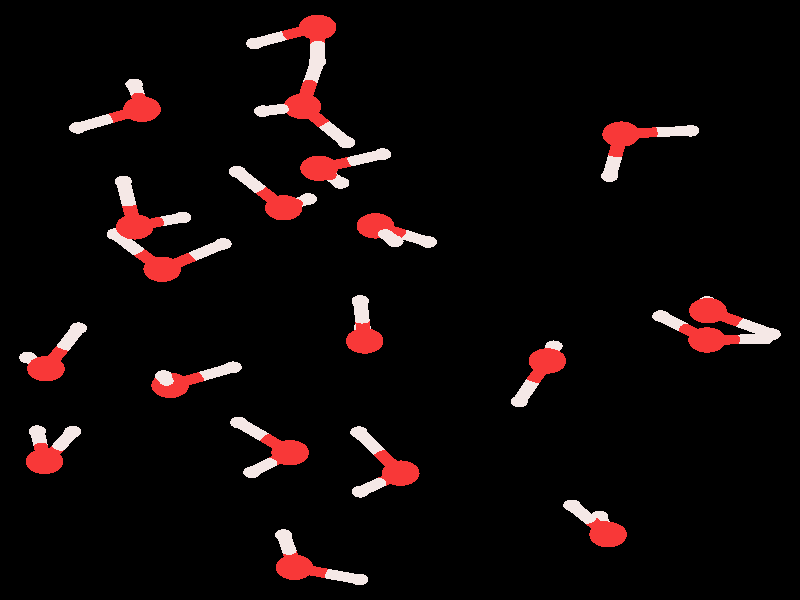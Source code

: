 #include "colors.inc"
#include "finish.inc"

global_settings {assumed_gamma 1 max_trace_level 6}
background {color White transmit 1.0}
camera {orthographic angle 0
  right -11.07*x up 12.30*y
  direction 50.00*z
  location <0,0,50.00> look_at <0,0,0>}


light_source {<  2.00,   3.00,  40.00> color White
  area_light <0.70, 0, 0>, <0, 0.70, 0>, 3, 3
  adaptive 1 jitter}
// no fog
#declare simple = finish {phong 0.7}
#declare pale = finish {ambient 0.5 diffuse 0.85 roughness 0.001 specular 0.200 }
#declare intermediate = finish {ambient 0.3 diffuse 0.6 specular 0.1 roughness 0.04}
#declare vmd = finish {ambient 0.0 diffuse 0.65 phong 0.1 phong_size 40.0 specular 0.5 }
#declare jmol = finish {ambient 0.2 diffuse 0.6 specular 1 roughness 0.001 metallic}
#declare ase2 = finish {ambient 0.05 brilliance 3 diffuse 0.6 metallic specular 0.7 roughness 0.04 reflection 0.15}
#declare ase3 = finish {ambient 0.15 brilliance 2 diffuse 0.6 metallic specular 1.0 roughness 0.001 reflection 0.0}
#declare glass = finish {ambient 0.05 diffuse 0.3 specular 1.0 roughness 0.001}
#declare glass2 = finish {ambient 0.01 diffuse 0.3 specular 1.0 reflection 0.25 roughness 0.001}
#declare Rcell = 0.050;
#declare Rbond = 0.100;

#macro atom(LOC, R, COL, TRANS, FIN)
  sphere{LOC, R texture{pigment{color COL transmit TRANS} finish{FIN}}}
#end
#macro constrain(LOC, R, COL, TRANS FIN)
union{torus{R, Rcell rotate 45*z texture{pigment{color COL transmit TRANS} finish{FIN}}}
     torus{R, Rcell rotate -45*z texture{pigment{color COL transmit TRANS} finish{FIN}}}
     translate LOC}
#end

// no cell vertices
atom(< -0.49,  -0.84,  -4.10>, 0.26, rgb <0.94, 0.04, 0.04>, 0.0, jmol) // #0
atom(< -0.55,  -0.02,  -3.60>, 0.12, rgb <0.91, 0.81, 0.79>, 0.0, jmol) // #1
atom(< -0.52,  -0.57,  -5.04>, 0.12, rgb <0.91, 0.81, 0.79>, 0.0, jmol) // #2
atom(<  2.04,  -1.25,  -5.65>, 0.26, rgb <0.94, 0.04, 0.04>, 0.0, jmol) // #3
atom(<  1.65,  -2.08,  -5.81>, 0.12, rgb <0.91, 0.81, 0.79>, 0.0, jmol) // #4
atom(<  2.13,  -0.95,  -6.53>, 0.12, rgb <0.91, 0.81, 0.79>, 0.0, jmol) // #5
atom(< -1.52,  -3.13,  -0.71>, 0.26, rgb <0.94, 0.04, 0.04>, 0.0, jmol) // #6
atom(< -2.05,  -3.53,   0.00>, 0.12, rgb <0.91, 0.81, 0.79>, 0.0, jmol) // #7
atom(< -2.23,  -2.51,  -0.95>, 0.12, rgb <0.91, 0.81, 0.79>, 0.0, jmol) // #8
atom(<  3.06,   3.40,  -3.89>, 0.26, rgb <0.94, 0.04, 0.04>, 0.0, jmol) // #9
atom(<  4.02,   3.47,  -4.12>, 0.12, rgb <0.91, 0.81, 0.79>, 0.0, jmol) // #10
atom(<  2.90,   2.54,  -4.23>, 0.12, rgb <0.91, 0.81, 0.79>, 0.0, jmol) // #11
atom(< -3.18,  -1.75,  -3.54>, 0.26, rgb <0.94, 0.04, 0.04>, 0.0, jmol) // #12
atom(< -2.31,  -1.38,  -3.69>, 0.12, rgb <0.91, 0.81, 0.79>, 0.0, jmol) // #13
atom(< -3.27,  -1.56,  -2.57>, 0.12, rgb <0.91, 0.81, 0.79>, 0.0, jmol) // #14
atom(< -1.14,   5.59,  -4.11>, 0.26, rgb <0.94, 0.04, 0.04>, 0.0, jmol) // #15
atom(< -2.01,   5.26,  -4.47>, 0.12, rgb <0.91, 0.81, 0.79>, 0.0, jmol) // #16
atom(< -1.14,   4.89,  -3.40>, 0.12, rgb <0.91, 0.81, 0.79>, 0.0, jmol) // #17
atom(<  4.26,  -0.22,  -3.48>, 0.26, rgb <0.94, 0.04, 0.04>, 0.0, jmol) // #18
atom(<  4.25,  -0.04,  -4.49>, 0.12, rgb <0.91, 0.81, 0.79>, 0.0, jmol) // #19
atom(<  5.15,  -0.70,  -3.44>, 0.12, rgb <0.91, 0.81, 0.79>, 0.0, jmol) // #20
atom(< -0.34,   1.52,  -1.61>, 0.26, rgb <0.94, 0.04, 0.04>, 0.0, jmol) // #21
atom(< -0.07,   1.20,  -0.76>, 0.12, rgb <0.91, 0.81, 0.79>, 0.0, jmol) // #22
atom(<  0.39,   1.19,  -2.10>, 0.12, rgb <0.91, 0.81, 0.79>, 0.0, jmol) // #23
atom(< -3.57,   3.91,  -5.05>, 0.26, rgb <0.94, 0.04, 0.04>, 0.0, jmol) // #24
atom(< -3.68,   4.42,  -5.82>, 0.12, rgb <0.91, 0.81, 0.79>, 0.0, jmol) // #25
atom(< -4.46,   3.53,  -4.83>, 0.12, rgb <0.91, 0.81, 0.79>, 0.0, jmol) // #26
atom(< -4.92,  -3.31,  -5.13>, 0.26, rgb <0.94, 0.04, 0.04>, 0.0, jmol) // #27
atom(< -5.02,  -2.69,  -5.83>, 0.12, rgb <0.91, 0.81, 0.79>, 0.0, jmol) // #28
atom(< -4.53,  -2.70,  -4.43>, 0.12, rgb <0.91, 0.81, 0.79>, 0.0, jmol) // #29
atom(< -1.46,  -5.48,  -2.55>, 0.26, rgb <0.94, 0.04, 0.04>, 0.0, jmol) // #30
atom(< -0.56,  -5.73,  -2.38>, 0.12, rgb <0.91, 0.81, 0.79>, 0.0, jmol) // #31
atom(< -1.61,  -4.82,  -1.83>, 0.12, rgb <0.91, 0.81, 0.79>, 0.0, jmol) // #32
atom(< -4.90,  -1.41,  -7.12>, 0.26, rgb <0.94, 0.04, 0.04>, 0.0, jmol) // #33
atom(< -5.15,  -1.18,  -8.06>, 0.12, rgb <0.91, 0.81, 0.79>, 0.0, jmol) // #34
atom(< -4.45,  -0.58,  -6.96>, 0.12, rgb <0.91, 0.81, 0.79>, 0.0, jmol) // #35
atom(<  2.88,  -4.81,  -3.99>, 0.26, rgb <0.94, 0.04, 0.04>, 0.0, jmol) // #36
atom(<  2.38,  -4.21,  -3.43>, 0.12, rgb <0.91, 0.81, 0.79>, 0.0, jmol) // #37
atom(<  2.76,  -4.44,  -4.90>, 0.12, rgb <0.91, 0.81, 0.79>, 0.0, jmol) // #38
atom(< -1.61,   1.89,  -4.83>, 0.26, rgb <0.94, 0.04, 0.04>, 0.0, jmol) // #39
atom(< -2.25,   2.63,  -4.68>, 0.12, rgb <0.91, 0.81, 0.79>, 0.0, jmol) // #40
atom(< -1.27,   2.07,  -5.75>, 0.12, rgb <0.91, 0.81, 0.79>, 0.0, jmol) // #41
atom(<  4.25,  -0.82,  -0.65>, 0.26, rgb <0.94, 0.04, 0.04>, 0.0, jmol) // #42
atom(<  5.05,  -0.79,  -1.23>, 0.12, rgb <0.91, 0.81, 0.79>, 0.0, jmol) // #43
atom(<  3.61,  -0.33,  -1.20>, 0.12, rgb <0.91, 0.81, 0.79>, 0.0, jmol) // #44
atom(< -1.35,   3.97,  -2.06>, 0.26, rgb <0.94, 0.04, 0.04>, 0.0, jmol) // #45
atom(< -1.90,   3.87,  -1.27>, 0.12, rgb <0.91, 0.81, 0.79>, 0.0, jmol) // #46
atom(< -0.74,   3.23,  -2.03>, 0.12, rgb <0.91, 0.81, 0.79>, 0.0, jmol) // #47
atom(< -3.29,   0.63,  -7.32>, 0.26, rgb <0.94, 0.04, 0.04>, 0.0, jmol) // #48
atom(< -2.45,   1.15,  -7.26>, 0.12, rgb <0.91, 0.81, 0.79>, 0.0, jmol) // #49
atom(< -3.94,   1.35,  -7.04>, 0.12, rgb <0.91, 0.81, 0.79>, 0.0, jmol) // #50
atom(<  0.01,  -3.55,  -7.72>, 0.26, rgb <0.94, 0.04, 0.04>, 0.0, jmol) // #51
atom(< -0.55,  -3.93,  -7.02>, 0.12, rgb <0.91, 0.81, 0.79>, 0.0, jmol) // #52
atom(< -0.57,  -2.71,  -7.96>, 0.12, rgb <0.91, 0.81, 0.79>, 0.0, jmol) // #53
atom(< -3.67,   1.50,  -2.37>, 0.26, rgb <0.94, 0.04, 0.04>, 0.0, jmol) // #54
atom(< -3.01,   1.69,  -3.08>, 0.12, rgb <0.91, 0.81, 0.79>, 0.0, jmol) // #55
atom(< -3.83,   2.43,  -1.98>, 0.12, rgb <0.91, 0.81, 0.79>, 0.0, jmol) // #56
atom(< -1.12,   2.70,  -7.65>, 0.26, rgb <0.94, 0.04, 0.04>, 0.0, jmol) // #57
atom(< -0.82,   2.40,  -8.52>, 0.12, rgb <0.91, 0.81, 0.79>, 0.0, jmol) // #58
atom(< -0.24,   2.99,  -7.26>, 0.12, rgb <0.91, 0.81, 0.79>, 0.0, jmol) // #59
cylinder {< -0.49,  -0.84,  -4.10>, < -0.51,  -0.70,  -4.57>, Rbond texture{pigment {color rgb <0.94, 0.04, 0.04> transmit 0.0} finish{jmol}}}
cylinder {< -0.52,  -0.57,  -5.04>, < -0.51,  -0.70,  -4.57>, Rbond texture{pigment {color rgb <0.91, 0.81, 0.79> transmit 0.0} finish{jmol}}}
cylinder {< -0.49,  -0.84,  -4.10>, < -0.52,  -0.43,  -3.85>, Rbond texture{pigment {color rgb <0.94, 0.04, 0.04> transmit 0.0} finish{jmol}}}
cylinder {< -0.55,  -0.02,  -3.60>, < -0.52,  -0.43,  -3.85>, Rbond texture{pigment {color rgb <0.91, 0.81, 0.79> transmit 0.0} finish{jmol}}}
cylinder {<  2.04,  -1.25,  -5.65>, <  2.08,  -1.10,  -6.09>, Rbond texture{pigment {color rgb <0.94, 0.04, 0.04> transmit 0.0} finish{jmol}}}
cylinder {<  2.13,  -0.95,  -6.53>, <  2.08,  -1.10,  -6.09>, Rbond texture{pigment {color rgb <0.91, 0.81, 0.79> transmit 0.0} finish{jmol}}}
cylinder {<  2.04,  -1.25,  -5.65>, <  1.84,  -1.66,  -5.73>, Rbond texture{pigment {color rgb <0.94, 0.04, 0.04> transmit 0.0} finish{jmol}}}
cylinder {<  1.65,  -2.08,  -5.81>, <  1.84,  -1.66,  -5.73>, Rbond texture{pigment {color rgb <0.91, 0.81, 0.79> transmit 0.0} finish{jmol}}}
cylinder {< -1.52,  -3.13,  -0.71>, < -1.87,  -2.82,  -0.83>, Rbond texture{pigment {color rgb <0.94, 0.04, 0.04> transmit 0.0} finish{jmol}}}
cylinder {< -2.23,  -2.51,  -0.95>, < -1.87,  -2.82,  -0.83>, Rbond texture{pigment {color rgb <0.91, 0.81, 0.79> transmit 0.0} finish{jmol}}}
cylinder {< -1.52,  -3.13,  -0.71>, < -1.78,  -3.33,  -0.35>, Rbond texture{pigment {color rgb <0.94, 0.04, 0.04> transmit 0.0} finish{jmol}}}
cylinder {< -2.05,  -3.53,   0.00>, < -1.78,  -3.33,  -0.35>, Rbond texture{pigment {color rgb <0.91, 0.81, 0.79> transmit 0.0} finish{jmol}}}
cylinder {<  3.06,   3.40,  -3.89>, <  3.54,   3.44,  -4.01>, Rbond texture{pigment {color rgb <0.94, 0.04, 0.04> transmit 0.0} finish{jmol}}}
cylinder {<  4.02,   3.47,  -4.12>, <  3.54,   3.44,  -4.01>, Rbond texture{pigment {color rgb <0.91, 0.81, 0.79> transmit 0.0} finish{jmol}}}
cylinder {<  3.06,   3.40,  -3.89>, <  2.98,   2.97,  -4.06>, Rbond texture{pigment {color rgb <0.94, 0.04, 0.04> transmit 0.0} finish{jmol}}}
cylinder {<  2.90,   2.54,  -4.23>, <  2.98,   2.97,  -4.06>, Rbond texture{pigment {color rgb <0.91, 0.81, 0.79> transmit 0.0} finish{jmol}}}
cylinder {< -3.18,  -1.75,  -3.54>, < -3.23,  -1.66,  -3.06>, Rbond texture{pigment {color rgb <0.94, 0.04, 0.04> transmit 0.0} finish{jmol}}}
cylinder {< -3.27,  -1.56,  -2.57>, < -3.23,  -1.66,  -3.06>, Rbond texture{pigment {color rgb <0.91, 0.81, 0.79> transmit 0.0} finish{jmol}}}
cylinder {< -3.18,  -1.75,  -3.54>, < -2.75,  -1.57,  -3.62>, Rbond texture{pigment {color rgb <0.94, 0.04, 0.04> transmit 0.0} finish{jmol}}}
cylinder {< -2.31,  -1.38,  -3.69>, < -2.75,  -1.57,  -3.62>, Rbond texture{pigment {color rgb <0.91, 0.81, 0.79> transmit 0.0} finish{jmol}}}
cylinder {< -1.14,   5.59,  -4.11>, < -1.14,   5.24,  -3.76>, Rbond texture{pigment {color rgb <0.94, 0.04, 0.04> transmit 0.0} finish{jmol}}}
cylinder {< -1.14,   4.89,  -3.40>, < -1.14,   5.24,  -3.76>, Rbond texture{pigment {color rgb <0.91, 0.81, 0.79> transmit 0.0} finish{jmol}}}
cylinder {< -1.14,   5.59,  -4.11>, < -1.58,   5.43,  -4.29>, Rbond texture{pigment {color rgb <0.94, 0.04, 0.04> transmit 0.0} finish{jmol}}}
cylinder {< -2.01,   5.26,  -4.47>, < -1.58,   5.43,  -4.29>, Rbond texture{pigment {color rgb <0.91, 0.81, 0.79> transmit 0.0} finish{jmol}}}
cylinder {< -1.14,   4.89,  -3.40>, < -1.25,   4.43,  -2.73>, Rbond texture{pigment {color rgb <0.91, 0.81, 0.79> transmit 0.0} finish{jmol}}}
cylinder {< -1.35,   3.97,  -2.06>, < -1.25,   4.43,  -2.73>, Rbond texture{pigment {color rgb <0.94, 0.04, 0.04> transmit 0.0} finish{jmol}}}
cylinder {<  4.26,  -0.22,  -3.48>, <  4.70,  -0.46,  -3.46>, Rbond texture{pigment {color rgb <0.94, 0.04, 0.04> transmit 0.0} finish{jmol}}}
cylinder {<  5.15,  -0.70,  -3.44>, <  4.70,  -0.46,  -3.46>, Rbond texture{pigment {color rgb <0.91, 0.81, 0.79> transmit 0.0} finish{jmol}}}
cylinder {<  4.26,  -0.22,  -3.48>, <  4.25,  -0.13,  -3.99>, Rbond texture{pigment {color rgb <0.94, 0.04, 0.04> transmit 0.0} finish{jmol}}}
cylinder {<  4.25,  -0.04,  -4.49>, <  4.25,  -0.13,  -3.99>, Rbond texture{pigment {color rgb <0.91, 0.81, 0.79> transmit 0.0} finish{jmol}}}
cylinder {< -0.34,   1.52,  -1.61>, <  0.02,   1.36,  -1.86>, Rbond texture{pigment {color rgb <0.94, 0.04, 0.04> transmit 0.0} finish{jmol}}}
cylinder {<  0.39,   1.19,  -2.10>, <  0.02,   1.36,  -1.86>, Rbond texture{pigment {color rgb <0.91, 0.81, 0.79> transmit 0.0} finish{jmol}}}
cylinder {< -0.34,   1.52,  -1.61>, < -0.21,   1.36,  -1.19>, Rbond texture{pigment {color rgb <0.94, 0.04, 0.04> transmit 0.0} finish{jmol}}}
cylinder {< -0.07,   1.20,  -0.76>, < -0.21,   1.36,  -1.19>, Rbond texture{pigment {color rgb <0.91, 0.81, 0.79> transmit 0.0} finish{jmol}}}
cylinder {< -3.57,   3.91,  -5.05>, < -3.62,   4.17,  -5.44>, Rbond texture{pigment {color rgb <0.94, 0.04, 0.04> transmit 0.0} finish{jmol}}}
cylinder {< -3.68,   4.42,  -5.82>, < -3.62,   4.17,  -5.44>, Rbond texture{pigment {color rgb <0.91, 0.81, 0.79> transmit 0.0} finish{jmol}}}
cylinder {< -3.57,   3.91,  -5.05>, < -4.01,   3.72,  -4.94>, Rbond texture{pigment {color rgb <0.94, 0.04, 0.04> transmit 0.0} finish{jmol}}}
cylinder {< -4.46,   3.53,  -4.83>, < -4.01,   3.72,  -4.94>, Rbond texture{pigment {color rgb <0.91, 0.81, 0.79> transmit 0.0} finish{jmol}}}
cylinder {< -4.92,  -3.31,  -5.13>, < -4.97,  -3.00,  -5.48>, Rbond texture{pigment {color rgb <0.94, 0.04, 0.04> transmit 0.0} finish{jmol}}}
cylinder {< -5.02,  -2.69,  -5.83>, < -4.97,  -3.00,  -5.48>, Rbond texture{pigment {color rgb <0.91, 0.81, 0.79> transmit 0.0} finish{jmol}}}
cylinder {< -4.92,  -3.31,  -5.13>, < -4.72,  -3.01,  -4.78>, Rbond texture{pigment {color rgb <0.94, 0.04, 0.04> transmit 0.0} finish{jmol}}}
cylinder {< -4.53,  -2.70,  -4.43>, < -4.72,  -3.01,  -4.78>, Rbond texture{pigment {color rgb <0.91, 0.81, 0.79> transmit 0.0} finish{jmol}}}
cylinder {< -1.46,  -5.48,  -2.55>, < -1.01,  -5.61,  -2.47>, Rbond texture{pigment {color rgb <0.94, 0.04, 0.04> transmit 0.0} finish{jmol}}}
cylinder {< -0.56,  -5.73,  -2.38>, < -1.01,  -5.61,  -2.47>, Rbond texture{pigment {color rgb <0.91, 0.81, 0.79> transmit 0.0} finish{jmol}}}
cylinder {< -1.46,  -5.48,  -2.55>, < -1.53,  -5.15,  -2.19>, Rbond texture{pigment {color rgb <0.94, 0.04, 0.04> transmit 0.0} finish{jmol}}}
cylinder {< -1.61,  -4.82,  -1.83>, < -1.53,  -5.15,  -2.19>, Rbond texture{pigment {color rgb <0.91, 0.81, 0.79> transmit 0.0} finish{jmol}}}
cylinder {< -4.90,  -1.41,  -7.12>, < -5.02,  -1.29,  -7.59>, Rbond texture{pigment {color rgb <0.94, 0.04, 0.04> transmit 0.0} finish{jmol}}}
cylinder {< -5.15,  -1.18,  -8.06>, < -5.02,  -1.29,  -7.59>, Rbond texture{pigment {color rgb <0.91, 0.81, 0.79> transmit 0.0} finish{jmol}}}
cylinder {< -4.90,  -1.41,  -7.12>, < -4.67,  -0.99,  -7.04>, Rbond texture{pigment {color rgb <0.94, 0.04, 0.04> transmit 0.0} finish{jmol}}}
cylinder {< -4.45,  -0.58,  -6.96>, < -4.67,  -0.99,  -7.04>, Rbond texture{pigment {color rgb <0.91, 0.81, 0.79> transmit 0.0} finish{jmol}}}
cylinder {<  2.88,  -4.81,  -3.99>, <  2.82,  -4.62,  -4.45>, Rbond texture{pigment {color rgb <0.94, 0.04, 0.04> transmit 0.0} finish{jmol}}}
cylinder {<  2.76,  -4.44,  -4.90>, <  2.82,  -4.62,  -4.45>, Rbond texture{pigment {color rgb <0.91, 0.81, 0.79> transmit 0.0} finish{jmol}}}
cylinder {<  2.88,  -4.81,  -3.99>, <  2.63,  -4.51,  -3.71>, Rbond texture{pigment {color rgb <0.94, 0.04, 0.04> transmit 0.0} finish{jmol}}}
cylinder {<  2.38,  -4.21,  -3.43>, <  2.63,  -4.51,  -3.71>, Rbond texture{pigment {color rgb <0.91, 0.81, 0.79> transmit 0.0} finish{jmol}}}
cylinder {< -1.61,   1.89,  -4.83>, < -1.44,   1.98,  -5.29>, Rbond texture{pigment {color rgb <0.94, 0.04, 0.04> transmit 0.0} finish{jmol}}}
cylinder {< -1.27,   2.07,  -5.75>, < -1.44,   1.98,  -5.29>, Rbond texture{pigment {color rgb <0.91, 0.81, 0.79> transmit 0.0} finish{jmol}}}
cylinder {< -1.61,   1.89,  -4.83>, < -1.93,   2.26,  -4.76>, Rbond texture{pigment {color rgb <0.94, 0.04, 0.04> transmit 0.0} finish{jmol}}}
cylinder {< -2.25,   2.63,  -4.68>, < -1.93,   2.26,  -4.76>, Rbond texture{pigment {color rgb <0.91, 0.81, 0.79> transmit 0.0} finish{jmol}}}
cylinder {<  4.25,  -0.82,  -0.65>, <  3.93,  -0.57,  -0.92>, Rbond texture{pigment {color rgb <0.94, 0.04, 0.04> transmit 0.0} finish{jmol}}}
cylinder {<  3.61,  -0.33,  -1.20>, <  3.93,  -0.57,  -0.92>, Rbond texture{pigment {color rgb <0.91, 0.81, 0.79> transmit 0.0} finish{jmol}}}
cylinder {<  4.25,  -0.82,  -0.65>, <  4.65,  -0.81,  -0.94>, Rbond texture{pigment {color rgb <0.94, 0.04, 0.04> transmit 0.0} finish{jmol}}}
cylinder {<  5.05,  -0.79,  -1.23>, <  4.65,  -0.81,  -0.94>, Rbond texture{pigment {color rgb <0.91, 0.81, 0.79> transmit 0.0} finish{jmol}}}
cylinder {< -1.35,   3.97,  -2.06>, < -1.05,   3.60,  -2.04>, Rbond texture{pigment {color rgb <0.94, 0.04, 0.04> transmit 0.0} finish{jmol}}}
cylinder {< -0.74,   3.23,  -2.03>, < -1.05,   3.60,  -2.04>, Rbond texture{pigment {color rgb <0.91, 0.81, 0.79> transmit 0.0} finish{jmol}}}
cylinder {< -1.35,   3.97,  -2.06>, < -1.62,   3.92,  -1.66>, Rbond texture{pigment {color rgb <0.94, 0.04, 0.04> transmit 0.0} finish{jmol}}}
cylinder {< -1.90,   3.87,  -1.27>, < -1.62,   3.92,  -1.66>, Rbond texture{pigment {color rgb <0.91, 0.81, 0.79> transmit 0.0} finish{jmol}}}
cylinder {< -3.29,   0.63,  -7.32>, < -2.87,   0.89,  -7.29>, Rbond texture{pigment {color rgb <0.94, 0.04, 0.04> transmit 0.0} finish{jmol}}}
cylinder {< -2.45,   1.15,  -7.26>, < -2.87,   0.89,  -7.29>, Rbond texture{pigment {color rgb <0.91, 0.81, 0.79> transmit 0.0} finish{jmol}}}
cylinder {< -3.29,   0.63,  -7.32>, < -3.62,   0.99,  -7.18>, Rbond texture{pigment {color rgb <0.94, 0.04, 0.04> transmit 0.0} finish{jmol}}}
cylinder {< -3.94,   1.35,  -7.04>, < -3.62,   0.99,  -7.18>, Rbond texture{pigment {color rgb <0.91, 0.81, 0.79> transmit 0.0} finish{jmol}}}
cylinder {<  0.01,  -3.55,  -7.72>, < -0.27,  -3.74,  -7.37>, Rbond texture{pigment {color rgb <0.94, 0.04, 0.04> transmit 0.0} finish{jmol}}}
cylinder {< -0.55,  -3.93,  -7.02>, < -0.27,  -3.74,  -7.37>, Rbond texture{pigment {color rgb <0.91, 0.81, 0.79> transmit 0.0} finish{jmol}}}
cylinder {<  0.01,  -3.55,  -7.72>, < -0.28,  -3.13,  -7.84>, Rbond texture{pigment {color rgb <0.94, 0.04, 0.04> transmit 0.0} finish{jmol}}}
cylinder {< -0.57,  -2.71,  -7.96>, < -0.28,  -3.13,  -7.84>, Rbond texture{pigment {color rgb <0.91, 0.81, 0.79> transmit 0.0} finish{jmol}}}
cylinder {< -3.67,   1.50,  -2.37>, < -3.34,   1.60,  -2.72>, Rbond texture{pigment {color rgb <0.94, 0.04, 0.04> transmit 0.0} finish{jmol}}}
cylinder {< -3.01,   1.69,  -3.08>, < -3.34,   1.60,  -2.72>, Rbond texture{pigment {color rgb <0.91, 0.81, 0.79> transmit 0.0} finish{jmol}}}
cylinder {< -3.67,   1.50,  -2.37>, < -3.75,   1.96,  -2.17>, Rbond texture{pigment {color rgb <0.94, 0.04, 0.04> transmit 0.0} finish{jmol}}}
cylinder {< -3.83,   2.43,  -1.98>, < -3.75,   1.96,  -2.17>, Rbond texture{pigment {color rgb <0.91, 0.81, 0.79> transmit 0.0} finish{jmol}}}
cylinder {< -1.12,   2.70,  -7.65>, < -0.68,   2.84,  -7.45>, Rbond texture{pigment {color rgb <0.94, 0.04, 0.04> transmit 0.0} finish{jmol}}}
cylinder {< -0.24,   2.99,  -7.26>, < -0.68,   2.84,  -7.45>, Rbond texture{pigment {color rgb <0.91, 0.81, 0.79> transmit 0.0} finish{jmol}}}
cylinder {< -1.12,   2.70,  -7.65>, < -0.97,   2.55,  -8.08>, Rbond texture{pigment {color rgb <0.94, 0.04, 0.04> transmit 0.0} finish{jmol}}}
cylinder {< -0.82,   2.40,  -8.52>, < -0.97,   2.55,  -8.08>, Rbond texture{pigment {color rgb <0.91, 0.81, 0.79> transmit 0.0} finish{jmol}}}
// no constraints
